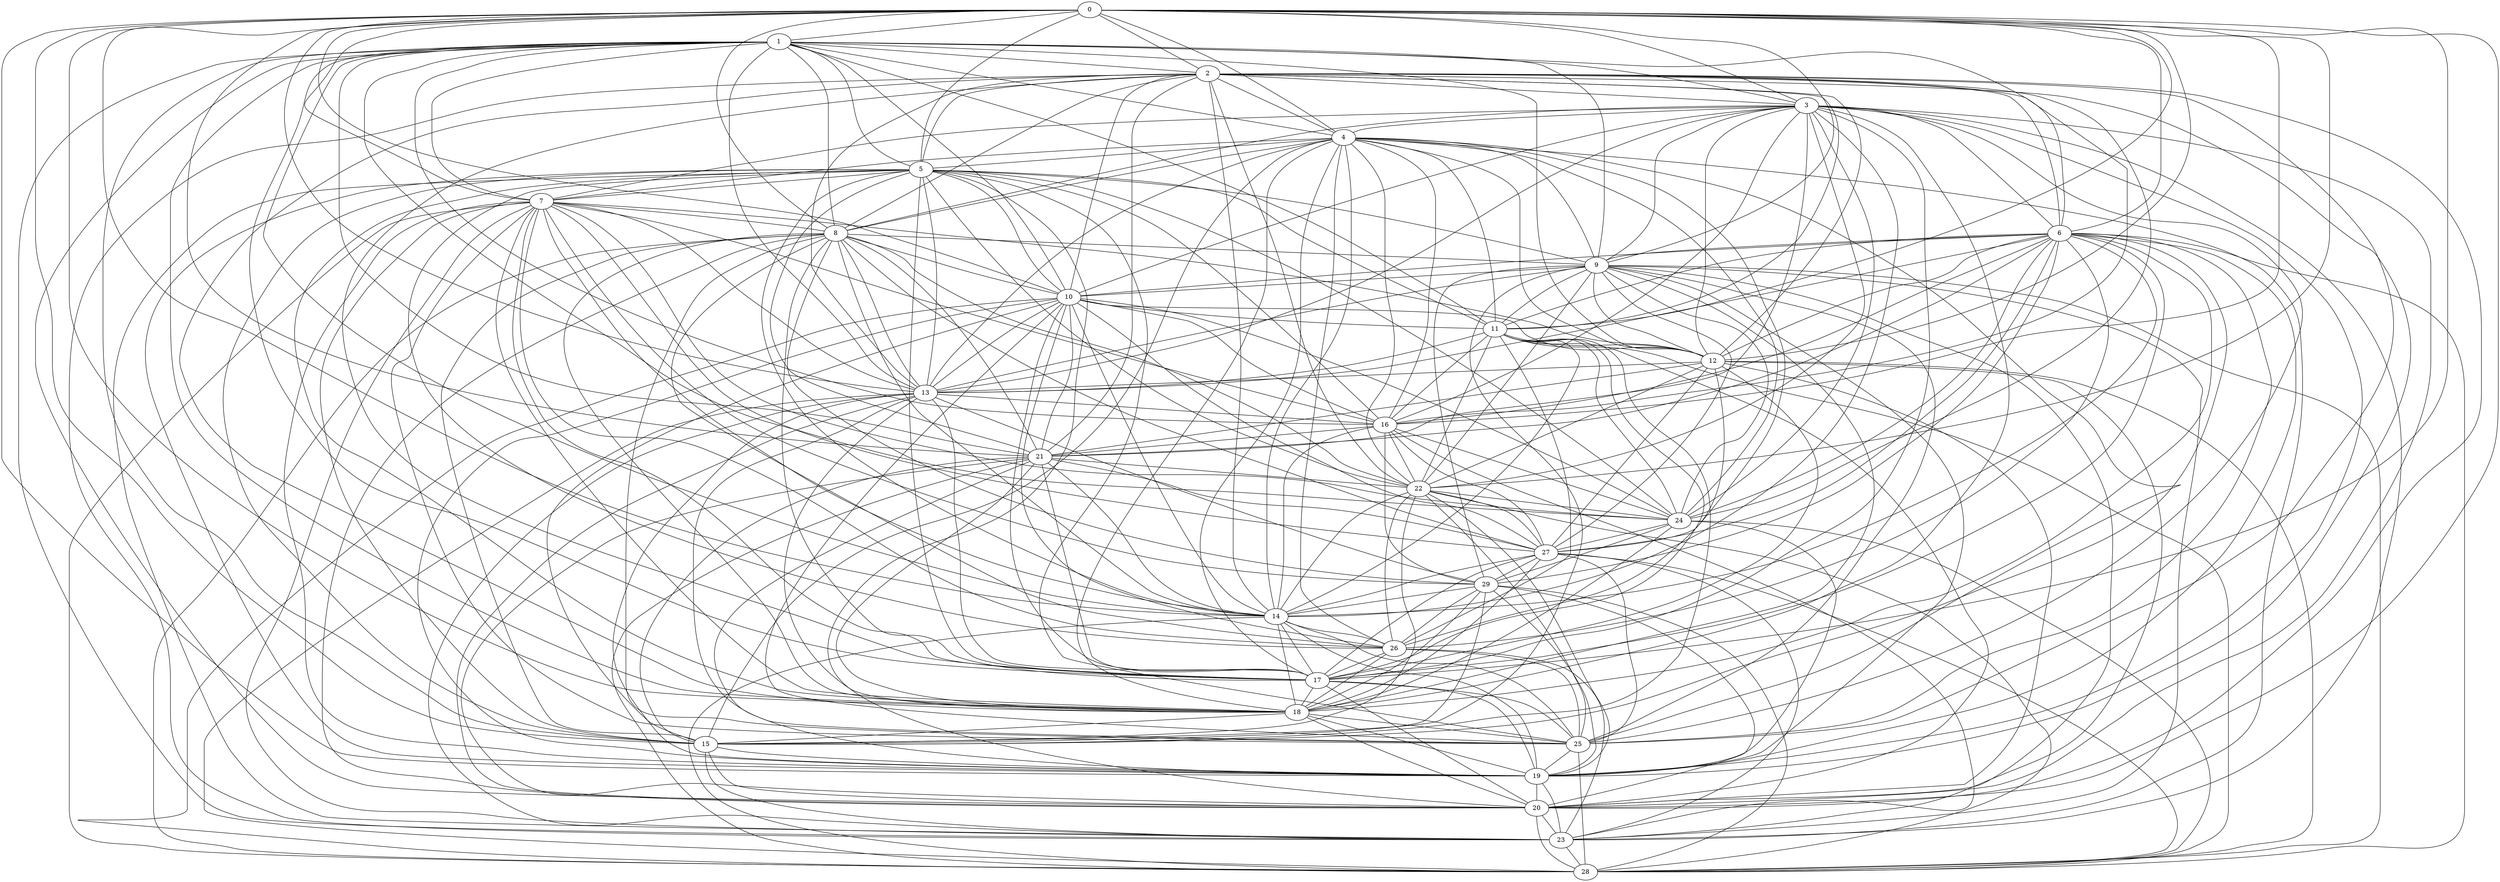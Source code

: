 graph grafoBarabasi_30_22  {
0;
1;
2;
3;
4;
5;
6;
7;
8;
9;
10;
11;
12;
13;
14;
15;
16;
17;
18;
19;
20;
21;
22;
23;
24;
25;
26;
27;
28;
29;
0 -- 1;
0 -- 2;
0 -- 3;
0 -- 4;
0 -- 5;
0 -- 6;
0 -- 7;
0 -- 8;
0 -- 9;
0 -- 10;
0 -- 11;
0 -- 12;
0 -- 13;
0 -- 14;
0 -- 15;
0 -- 16;
0 -- 17;
0 -- 18;
0 -- 19;
0 -- 20;
0 -- 21;
0 -- 22;
1 -- 2;
1 -- 3;
1 -- 4;
1 -- 5;
1 -- 6;
1 -- 7;
1 -- 8;
1 -- 9;
1 -- 10;
1 -- 11;
1 -- 12;
1 -- 13;
1 -- 14;
1 -- 15;
1 -- 16;
1 -- 17;
1 -- 18;
1 -- 20;
1 -- 21;
1 -- 23;
1 -- 24;
2 -- 3;
2 -- 4;
2 -- 5;
2 -- 6;
2 -- 8;
2 -- 10;
2 -- 11;
2 -- 12;
2 -- 13;
2 -- 14;
2 -- 16;
2 -- 17;
2 -- 18;
2 -- 19;
2 -- 20;
2 -- 21;
2 -- 22;
2 -- 23;
2 -- 24;
2 -- 25;
3 -- 4;
3 -- 6;
3 -- 7;
3 -- 8;
3 -- 9;
3 -- 10;
3 -- 12;
3 -- 13;
3 -- 14;
3 -- 16;
3 -- 17;
3 -- 18;
3 -- 19;
3 -- 20;
3 -- 21;
3 -- 22;
3 -- 23;
3 -- 24;
3 -- 25;
4 -- 5;
4 -- 7;
4 -- 8;
4 -- 9;
4 -- 11;
4 -- 12;
4 -- 13;
4 -- 14;
4 -- 15;
4 -- 16;
4 -- 17;
4 -- 18;
4 -- 22;
4 -- 23;
4 -- 24;
4 -- 25;
4 -- 26;
4 -- 27;
5 -- 7;
5 -- 9;
5 -- 10;
5 -- 11;
5 -- 13;
5 -- 14;
5 -- 15;
5 -- 16;
5 -- 17;
5 -- 18;
5 -- 19;
5 -- 20;
5 -- 21;
5 -- 22;
5 -- 23;
5 -- 24;
5 -- 25;
5 -- 26;
6 -- 9;
6 -- 10;
6 -- 11;
6 -- 12;
6 -- 13;
6 -- 14;
6 -- 15;
6 -- 16;
6 -- 17;
6 -- 18;
6 -- 19;
6 -- 21;
6 -- 24;
6 -- 25;
6 -- 26;
6 -- 27;
6 -- 28;
6 -- 29;
7 -- 8;
7 -- 12;
7 -- 13;
7 -- 14;
7 -- 15;
7 -- 16;
7 -- 17;
7 -- 18;
7 -- 19;
7 -- 23;
7 -- 24;
7 -- 25;
7 -- 26;
7 -- 27;
7 -- 28;
7 -- 29;
8 -- 9;
8 -- 10;
8 -- 13;
8 -- 14;
8 -- 15;
8 -- 17;
8 -- 18;
8 -- 20;
8 -- 21;
8 -- 22;
8 -- 25;
8 -- 26;
8 -- 27;
8 -- 28;
8 -- 29;
9 -- 10;
9 -- 11;
9 -- 12;
9 -- 13;
9 -- 15;
9 -- 18;
9 -- 19;
9 -- 20;
9 -- 22;
9 -- 23;
9 -- 24;
9 -- 25;
9 -- 27;
9 -- 28;
9 -- 29;
10 -- 11;
10 -- 12;
10 -- 13;
10 -- 14;
10 -- 16;
10 -- 17;
10 -- 19;
10 -- 21;
10 -- 24;
10 -- 25;
10 -- 26;
10 -- 27;
10 -- 28;
11 -- 12;
11 -- 13;
11 -- 15;
11 -- 16;
11 -- 17;
11 -- 20;
11 -- 22;
11 -- 24;
11 -- 26;
11 -- 28;
12 -- 13;
12 -- 17;
12 -- 20;
12 -- 21;
12 -- 22;
12 -- 23;
12 -- 26;
12 -- 27;
13 -- 16;
13 -- 17;
13 -- 18;
13 -- 19;
13 -- 20;
13 -- 23;
13 -- 25;
13 -- 28;
13 -- 29;
14 -- 11;
14 -- 16;
14 -- 17;
14 -- 18;
14 -- 19;
14 -- 21;
14 -- 22;
14 -- 25;
14 -- 26;
14 -- 27;
14 -- 28;
15 -- 10;
15 -- 19;
15 -- 20;
15 -- 21;
15 -- 22;
15 -- 23;
15 -- 29;
16 -- 21;
16 -- 22;
16 -- 23;
16 -- 24;
16 -- 27;
16 -- 29;
17 -- 18;
17 -- 19;
17 -- 20;
17 -- 21;
17 -- 25;
17 -- 27;
18 -- 15;
18 -- 19;
18 -- 20;
18 -- 21;
18 -- 24;
18 -- 25;
18 -- 26;
18 -- 27;
18 -- 29;
19 -- 20;
19 -- 21;
19 -- 22;
19 -- 23;
19 -- 24;
19 -- 29;
20 -- 21;
20 -- 23;
20 -- 28;
20 -- 29;
21 -- 22;
21 -- 27;
21 -- 28;
22 -- 24;
22 -- 25;
22 -- 26;
22 -- 27;
22 -- 28;
23 -- 28;
24 -- 27;
24 -- 29;
25 -- 19;
25 -- 26;
25 -- 27;
25 -- 28;
26 -- 17;
26 -- 23;
26 -- 29;
27 -- 23;
27 -- 28;
27 -- 29;
28 -- 12;
28 -- 24;
29 -- 14;
29 -- 28;
}